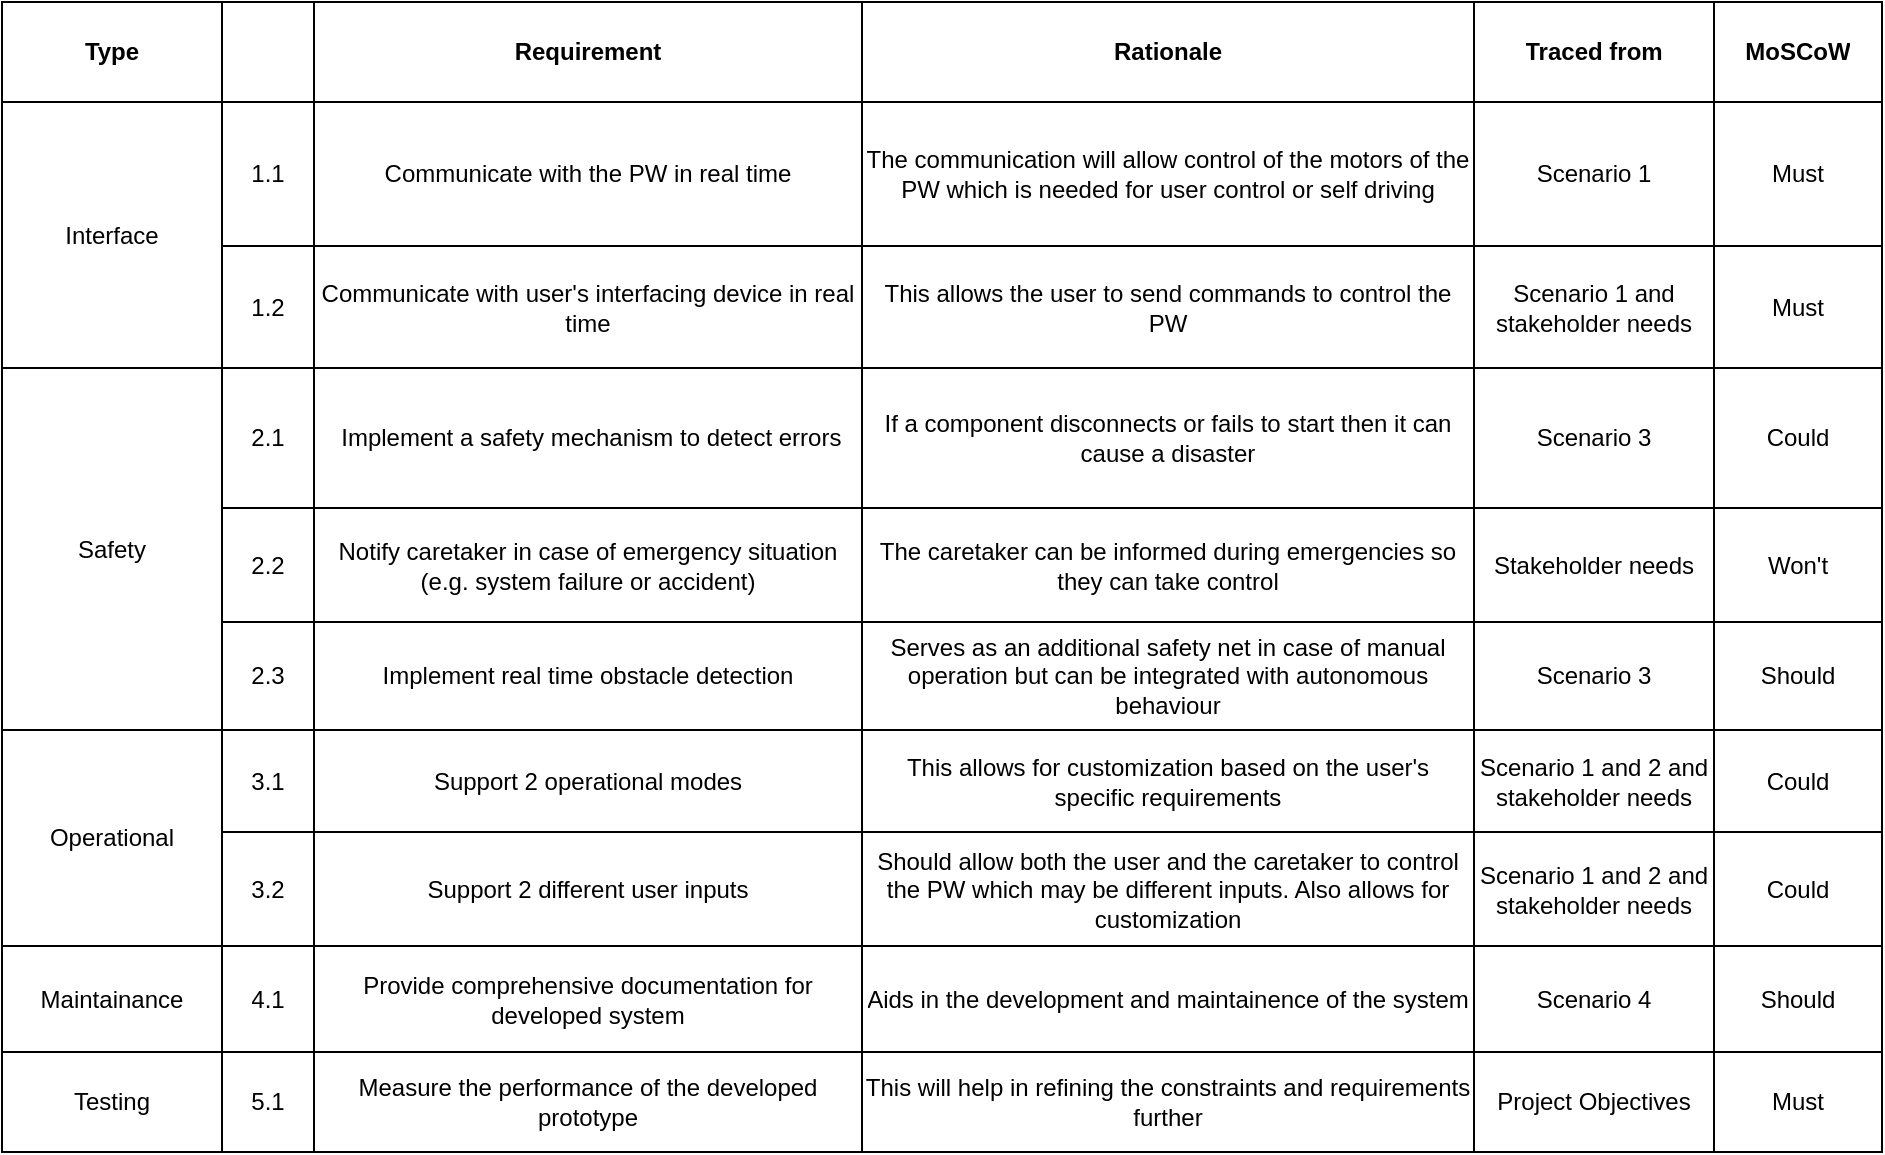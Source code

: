 <mxfile version="24.4.13" type="github">
  <diagram name="Page-1" id="JsQqndsf8agpKZZgXn96">
    <mxGraphModel dx="1434" dy="696" grid="1" gridSize="10" guides="1" tooltips="1" connect="1" arrows="1" fold="1" page="1" pageScale="1" pageWidth="827" pageHeight="1169" math="0" shadow="0">
      <root>
        <mxCell id="0" />
        <mxCell id="1" parent="0" />
        <mxCell id="9y0vCKBri3shFIYVmUoE-1" value="" style="shape=table;startSize=0;container=1;collapsible=0;childLayout=tableLayout;" parent="1" vertex="1">
          <mxGeometry x="130" y="210" width="940" height="575.0" as="geometry" />
        </mxCell>
        <mxCell id="9y0vCKBri3shFIYVmUoE-2" value="" style="shape=tableRow;horizontal=0;startSize=0;swimlaneHead=0;swimlaneBody=0;strokeColor=inherit;top=0;left=0;bottom=0;right=0;collapsible=0;dropTarget=0;fillColor=none;points=[[0,0.5],[1,0.5]];portConstraint=eastwest;" parent="9y0vCKBri3shFIYVmUoE-1" vertex="1">
          <mxGeometry width="940" height="50" as="geometry" />
        </mxCell>
        <mxCell id="9y0vCKBri3shFIYVmUoE-3" value="&lt;b&gt;Type&lt;/b&gt;" style="shape=partialRectangle;html=1;whiteSpace=wrap;connectable=0;strokeColor=inherit;overflow=hidden;fillColor=none;top=0;left=0;bottom=0;right=0;pointerEvents=1;" parent="9y0vCKBri3shFIYVmUoE-2" vertex="1">
          <mxGeometry width="110" height="50" as="geometry">
            <mxRectangle width="110" height="50" as="alternateBounds" />
          </mxGeometry>
        </mxCell>
        <mxCell id="9y0vCKBri3shFIYVmUoE-4" value="" style="shape=partialRectangle;html=1;whiteSpace=wrap;connectable=0;strokeColor=inherit;overflow=hidden;fillColor=none;top=0;left=0;bottom=0;right=0;pointerEvents=1;" parent="9y0vCKBri3shFIYVmUoE-2" vertex="1">
          <mxGeometry x="110" width="46" height="50" as="geometry">
            <mxRectangle width="46" height="50" as="alternateBounds" />
          </mxGeometry>
        </mxCell>
        <mxCell id="9y0vCKBri3shFIYVmUoE-38" value="&lt;b&gt;Requirement&lt;/b&gt;" style="shape=partialRectangle;html=1;whiteSpace=wrap;connectable=0;strokeColor=inherit;overflow=hidden;fillColor=none;top=0;left=0;bottom=0;right=0;pointerEvents=1;" parent="9y0vCKBri3shFIYVmUoE-2" vertex="1">
          <mxGeometry x="156" width="274" height="50" as="geometry">
            <mxRectangle width="274" height="50" as="alternateBounds" />
          </mxGeometry>
        </mxCell>
        <mxCell id="9y0vCKBri3shFIYVmUoE-5" value="&lt;b&gt;Rationale&lt;/b&gt;" style="shape=partialRectangle;html=1;whiteSpace=wrap;connectable=0;strokeColor=inherit;overflow=hidden;fillColor=none;top=0;left=0;bottom=0;right=0;pointerEvents=1;" parent="9y0vCKBri3shFIYVmUoE-2" vertex="1">
          <mxGeometry x="430" width="306" height="50" as="geometry">
            <mxRectangle width="306" height="50" as="alternateBounds" />
          </mxGeometry>
        </mxCell>
        <mxCell id="9y0vCKBri3shFIYVmUoE-6" value="&lt;b&gt;Traced from&lt;/b&gt;" style="shape=partialRectangle;html=1;whiteSpace=wrap;connectable=0;strokeColor=inherit;overflow=hidden;fillColor=none;top=0;left=0;bottom=0;right=0;pointerEvents=1;" parent="9y0vCKBri3shFIYVmUoE-2" vertex="1">
          <mxGeometry x="736" width="120" height="50" as="geometry">
            <mxRectangle width="120" height="50" as="alternateBounds" />
          </mxGeometry>
        </mxCell>
        <mxCell id="9y0vCKBri3shFIYVmUoE-7" value="&lt;b&gt;MoSCoW&lt;/b&gt;" style="shape=partialRectangle;html=1;whiteSpace=wrap;connectable=0;strokeColor=inherit;overflow=hidden;fillColor=none;top=0;left=0;bottom=0;right=0;pointerEvents=1;" parent="9y0vCKBri3shFIYVmUoE-2" vertex="1">
          <mxGeometry x="856" width="84" height="50" as="geometry">
            <mxRectangle width="84" height="50" as="alternateBounds" />
          </mxGeometry>
        </mxCell>
        <mxCell id="9y0vCKBri3shFIYVmUoE-8" value="" style="shape=tableRow;horizontal=0;startSize=0;swimlaneHead=0;swimlaneBody=0;strokeColor=inherit;top=0;left=0;bottom=0;right=0;collapsible=0;dropTarget=0;fillColor=none;points=[[0,0.5],[1,0.5]];portConstraint=eastwest;" parent="9y0vCKBri3shFIYVmUoE-1" vertex="1">
          <mxGeometry y="50" width="940" height="72" as="geometry" />
        </mxCell>
        <mxCell id="9y0vCKBri3shFIYVmUoE-9" value="Interface" style="shape=partialRectangle;html=1;whiteSpace=wrap;connectable=0;strokeColor=inherit;overflow=hidden;fillColor=none;top=0;left=0;bottom=0;right=0;pointerEvents=1;rowspan=2;colspan=1;" parent="9y0vCKBri3shFIYVmUoE-8" vertex="1">
          <mxGeometry width="110" height="133" as="geometry">
            <mxRectangle width="110" height="72" as="alternateBounds" />
          </mxGeometry>
        </mxCell>
        <mxCell id="9y0vCKBri3shFIYVmUoE-10" value="1.1" style="shape=partialRectangle;html=1;whiteSpace=wrap;connectable=0;strokeColor=inherit;overflow=hidden;fillColor=none;top=0;left=0;bottom=0;right=0;pointerEvents=1;" parent="9y0vCKBri3shFIYVmUoE-8" vertex="1">
          <mxGeometry x="110" width="46" height="72" as="geometry">
            <mxRectangle width="46" height="72" as="alternateBounds" />
          </mxGeometry>
        </mxCell>
        <mxCell id="9y0vCKBri3shFIYVmUoE-39" value="Communicate with the PW in real time" style="shape=partialRectangle;html=1;whiteSpace=wrap;connectable=0;strokeColor=inherit;overflow=hidden;fillColor=none;top=0;left=0;bottom=0;right=0;pointerEvents=1;align=center;" parent="9y0vCKBri3shFIYVmUoE-8" vertex="1">
          <mxGeometry x="156" width="274" height="72" as="geometry">
            <mxRectangle width="274" height="72" as="alternateBounds" />
          </mxGeometry>
        </mxCell>
        <mxCell id="9y0vCKBri3shFIYVmUoE-11" value="The communication will allow control of the motors of the PW which is needed for user control or self driving" style="shape=partialRectangle;html=1;whiteSpace=wrap;connectable=0;strokeColor=inherit;overflow=hidden;fillColor=none;top=0;left=0;bottom=0;right=0;pointerEvents=1;align=center;" parent="9y0vCKBri3shFIYVmUoE-8" vertex="1">
          <mxGeometry x="430" width="306" height="72" as="geometry">
            <mxRectangle width="306" height="72" as="alternateBounds" />
          </mxGeometry>
        </mxCell>
        <mxCell id="9y0vCKBri3shFIYVmUoE-12" value="Scenario 1" style="shape=partialRectangle;html=1;whiteSpace=wrap;connectable=0;strokeColor=inherit;overflow=hidden;fillColor=none;top=0;left=0;bottom=0;right=0;pointerEvents=1;" parent="9y0vCKBri3shFIYVmUoE-8" vertex="1">
          <mxGeometry x="736" width="120" height="72" as="geometry">
            <mxRectangle width="120" height="72" as="alternateBounds" />
          </mxGeometry>
        </mxCell>
        <mxCell id="9y0vCKBri3shFIYVmUoE-13" value="Must" style="shape=partialRectangle;html=1;whiteSpace=wrap;connectable=0;strokeColor=inherit;overflow=hidden;fillColor=none;top=0;left=0;bottom=0;right=0;pointerEvents=1;" parent="9y0vCKBri3shFIYVmUoE-8" vertex="1">
          <mxGeometry x="856" width="84" height="72" as="geometry">
            <mxRectangle width="84" height="72" as="alternateBounds" />
          </mxGeometry>
        </mxCell>
        <mxCell id="9y0vCKBri3shFIYVmUoE-65" style="shape=tableRow;horizontal=0;startSize=0;swimlaneHead=0;swimlaneBody=0;strokeColor=inherit;top=0;left=0;bottom=0;right=0;collapsible=0;dropTarget=0;fillColor=none;points=[[0,0.5],[1,0.5]];portConstraint=eastwest;" parent="9y0vCKBri3shFIYVmUoE-1" vertex="1">
          <mxGeometry y="122" width="940" height="61" as="geometry" />
        </mxCell>
        <mxCell id="9y0vCKBri3shFIYVmUoE-66" style="shape=partialRectangle;html=1;whiteSpace=wrap;connectable=0;strokeColor=inherit;overflow=hidden;fillColor=none;top=0;left=0;bottom=0;right=0;pointerEvents=1;" parent="9y0vCKBri3shFIYVmUoE-65" vertex="1" visible="0">
          <mxGeometry width="110" height="61" as="geometry">
            <mxRectangle width="110" height="61" as="alternateBounds" />
          </mxGeometry>
        </mxCell>
        <mxCell id="9y0vCKBri3shFIYVmUoE-67" value="1.2" style="shape=partialRectangle;html=1;whiteSpace=wrap;connectable=0;strokeColor=inherit;overflow=hidden;fillColor=none;top=0;left=0;bottom=0;right=0;pointerEvents=1;" parent="9y0vCKBri3shFIYVmUoE-65" vertex="1">
          <mxGeometry x="110" width="46" height="61" as="geometry">
            <mxRectangle width="46" height="61" as="alternateBounds" />
          </mxGeometry>
        </mxCell>
        <mxCell id="9y0vCKBri3shFIYVmUoE-68" value="Communicate with user&#39;s interfacing device in real time" style="shape=partialRectangle;html=1;whiteSpace=wrap;connectable=0;strokeColor=inherit;overflow=hidden;fillColor=none;top=0;left=0;bottom=0;right=0;pointerEvents=1;" parent="9y0vCKBri3shFIYVmUoE-65" vertex="1">
          <mxGeometry x="156" width="274" height="61" as="geometry">
            <mxRectangle width="274" height="61" as="alternateBounds" />
          </mxGeometry>
        </mxCell>
        <mxCell id="9y0vCKBri3shFIYVmUoE-69" value="This allows the user to send commands to control the PW" style="shape=partialRectangle;html=1;whiteSpace=wrap;connectable=0;strokeColor=inherit;overflow=hidden;fillColor=none;top=0;left=0;bottom=0;right=0;pointerEvents=1;" parent="9y0vCKBri3shFIYVmUoE-65" vertex="1">
          <mxGeometry x="430" width="306" height="61" as="geometry">
            <mxRectangle width="306" height="61" as="alternateBounds" />
          </mxGeometry>
        </mxCell>
        <mxCell id="9y0vCKBri3shFIYVmUoE-70" value="Scenario 1 and stakeholder needs" style="shape=partialRectangle;html=1;whiteSpace=wrap;connectable=0;strokeColor=inherit;overflow=hidden;fillColor=none;top=0;left=0;bottom=0;right=0;pointerEvents=1;" parent="9y0vCKBri3shFIYVmUoE-65" vertex="1">
          <mxGeometry x="736" width="120" height="61" as="geometry">
            <mxRectangle width="120" height="61" as="alternateBounds" />
          </mxGeometry>
        </mxCell>
        <mxCell id="9y0vCKBri3shFIYVmUoE-71" value="Must" style="shape=partialRectangle;html=1;whiteSpace=wrap;connectable=0;strokeColor=inherit;overflow=hidden;fillColor=none;top=0;left=0;bottom=0;right=0;pointerEvents=1;" parent="9y0vCKBri3shFIYVmUoE-65" vertex="1">
          <mxGeometry x="856" width="84" height="61" as="geometry">
            <mxRectangle width="84" height="61" as="alternateBounds" />
          </mxGeometry>
        </mxCell>
        <mxCell id="9y0vCKBri3shFIYVmUoE-14" value="" style="shape=tableRow;horizontal=0;startSize=0;swimlaneHead=0;swimlaneBody=0;strokeColor=inherit;top=0;left=0;bottom=0;right=0;collapsible=0;dropTarget=0;fillColor=none;points=[[0,0.5],[1,0.5]];portConstraint=eastwest;" parent="9y0vCKBri3shFIYVmUoE-1" vertex="1">
          <mxGeometry y="183" width="940" height="70" as="geometry" />
        </mxCell>
        <mxCell id="9y0vCKBri3shFIYVmUoE-15" value="Safety" style="shape=partialRectangle;html=1;whiteSpace=wrap;connectable=0;strokeColor=inherit;overflow=hidden;fillColor=none;top=0;left=0;bottom=0;right=0;pointerEvents=1;rowspan=3;colspan=1;" parent="9y0vCKBri3shFIYVmUoE-14" vertex="1">
          <mxGeometry width="110" height="181" as="geometry">
            <mxRectangle width="110" height="70" as="alternateBounds" />
          </mxGeometry>
        </mxCell>
        <mxCell id="9y0vCKBri3shFIYVmUoE-16" value="2.1" style="shape=partialRectangle;html=1;whiteSpace=wrap;connectable=0;strokeColor=inherit;overflow=hidden;fillColor=none;top=0;left=0;bottom=0;right=0;pointerEvents=1;" parent="9y0vCKBri3shFIYVmUoE-14" vertex="1">
          <mxGeometry x="110" width="46" height="70" as="geometry">
            <mxRectangle width="46" height="70" as="alternateBounds" />
          </mxGeometry>
        </mxCell>
        <mxCell id="9y0vCKBri3shFIYVmUoE-40" value="&amp;nbsp;Implement a safety mechanism to detect errors" style="shape=partialRectangle;html=1;whiteSpace=wrap;connectable=0;strokeColor=inherit;overflow=hidden;fillColor=none;top=0;left=0;bottom=0;right=0;pointerEvents=1;" parent="9y0vCKBri3shFIYVmUoE-14" vertex="1">
          <mxGeometry x="156" width="274" height="70" as="geometry">
            <mxRectangle width="274" height="70" as="alternateBounds" />
          </mxGeometry>
        </mxCell>
        <mxCell id="9y0vCKBri3shFIYVmUoE-17" value="If a component disconnects or fails to start then it can cause a disaster" style="shape=partialRectangle;html=1;whiteSpace=wrap;connectable=0;strokeColor=inherit;overflow=hidden;fillColor=none;top=0;left=0;bottom=0;right=0;pointerEvents=1;" parent="9y0vCKBri3shFIYVmUoE-14" vertex="1">
          <mxGeometry x="430" width="306" height="70" as="geometry">
            <mxRectangle width="306" height="70" as="alternateBounds" />
          </mxGeometry>
        </mxCell>
        <mxCell id="9y0vCKBri3shFIYVmUoE-18" value="Scenario 3" style="shape=partialRectangle;html=1;whiteSpace=wrap;connectable=0;strokeColor=inherit;overflow=hidden;fillColor=none;top=0;left=0;bottom=0;right=0;pointerEvents=1;" parent="9y0vCKBri3shFIYVmUoE-14" vertex="1">
          <mxGeometry x="736" width="120" height="70" as="geometry">
            <mxRectangle width="120" height="70" as="alternateBounds" />
          </mxGeometry>
        </mxCell>
        <mxCell id="9y0vCKBri3shFIYVmUoE-19" value="Could" style="shape=partialRectangle;html=1;whiteSpace=wrap;connectable=0;strokeColor=inherit;overflow=hidden;fillColor=none;top=0;left=0;bottom=0;right=0;pointerEvents=1;" parent="9y0vCKBri3shFIYVmUoE-14" vertex="1">
          <mxGeometry x="856" width="84" height="70" as="geometry">
            <mxRectangle width="84" height="70" as="alternateBounds" />
          </mxGeometry>
        </mxCell>
        <mxCell id="9y0vCKBri3shFIYVmUoE-51" style="shape=tableRow;horizontal=0;startSize=0;swimlaneHead=0;swimlaneBody=0;strokeColor=inherit;top=0;left=0;bottom=0;right=0;collapsible=0;dropTarget=0;fillColor=none;points=[[0,0.5],[1,0.5]];portConstraint=eastwest;" parent="9y0vCKBri3shFIYVmUoE-1" vertex="1">
          <mxGeometry y="253" width="940" height="57" as="geometry" />
        </mxCell>
        <mxCell id="9y0vCKBri3shFIYVmUoE-52" style="shape=partialRectangle;html=1;whiteSpace=wrap;connectable=0;strokeColor=inherit;overflow=hidden;fillColor=none;top=0;left=0;bottom=0;right=0;pointerEvents=1;" parent="9y0vCKBri3shFIYVmUoE-51" vertex="1" visible="0">
          <mxGeometry width="110" height="57" as="geometry">
            <mxRectangle width="110" height="57" as="alternateBounds" />
          </mxGeometry>
        </mxCell>
        <mxCell id="9y0vCKBri3shFIYVmUoE-53" value="2.2" style="shape=partialRectangle;html=1;whiteSpace=wrap;connectable=0;strokeColor=inherit;overflow=hidden;fillColor=none;top=0;left=0;bottom=0;right=0;pointerEvents=1;" parent="9y0vCKBri3shFIYVmUoE-51" vertex="1">
          <mxGeometry x="110" width="46" height="57" as="geometry">
            <mxRectangle width="46" height="57" as="alternateBounds" />
          </mxGeometry>
        </mxCell>
        <mxCell id="9y0vCKBri3shFIYVmUoE-54" value="Notify caretaker in case of emergency situation (e.g. system failure or accident)" style="shape=partialRectangle;html=1;whiteSpace=wrap;connectable=0;strokeColor=inherit;overflow=hidden;fillColor=none;top=0;left=0;bottom=0;right=0;pointerEvents=1;" parent="9y0vCKBri3shFIYVmUoE-51" vertex="1">
          <mxGeometry x="156" width="274" height="57" as="geometry">
            <mxRectangle width="274" height="57" as="alternateBounds" />
          </mxGeometry>
        </mxCell>
        <mxCell id="9y0vCKBri3shFIYVmUoE-55" value="The caretaker can be informed during emergencies so they can take control" style="shape=partialRectangle;html=1;whiteSpace=wrap;connectable=0;strokeColor=inherit;overflow=hidden;fillColor=none;top=0;left=0;bottom=0;right=0;pointerEvents=1;" parent="9y0vCKBri3shFIYVmUoE-51" vertex="1">
          <mxGeometry x="430" width="306" height="57" as="geometry">
            <mxRectangle width="306" height="57" as="alternateBounds" />
          </mxGeometry>
        </mxCell>
        <mxCell id="9y0vCKBri3shFIYVmUoE-56" value="Stakeholder needs" style="shape=partialRectangle;html=1;whiteSpace=wrap;connectable=0;strokeColor=inherit;overflow=hidden;fillColor=none;top=0;left=0;bottom=0;right=0;pointerEvents=1;" parent="9y0vCKBri3shFIYVmUoE-51" vertex="1">
          <mxGeometry x="736" width="120" height="57" as="geometry">
            <mxRectangle width="120" height="57" as="alternateBounds" />
          </mxGeometry>
        </mxCell>
        <mxCell id="9y0vCKBri3shFIYVmUoE-57" value="Won&#39;t" style="shape=partialRectangle;html=1;whiteSpace=wrap;connectable=0;strokeColor=inherit;overflow=hidden;fillColor=none;top=0;left=0;bottom=0;right=0;pointerEvents=1;" parent="9y0vCKBri3shFIYVmUoE-51" vertex="1">
          <mxGeometry x="856" width="84" height="57" as="geometry">
            <mxRectangle width="84" height="57" as="alternateBounds" />
          </mxGeometry>
        </mxCell>
        <mxCell id="9y0vCKBri3shFIYVmUoE-44" style="shape=tableRow;horizontal=0;startSize=0;swimlaneHead=0;swimlaneBody=0;strokeColor=inherit;top=0;left=0;bottom=0;right=0;collapsible=0;dropTarget=0;fillColor=none;points=[[0,0.5],[1,0.5]];portConstraint=eastwest;" parent="9y0vCKBri3shFIYVmUoE-1" vertex="1">
          <mxGeometry y="310" width="940" height="54" as="geometry" />
        </mxCell>
        <mxCell id="9y0vCKBri3shFIYVmUoE-45" style="shape=partialRectangle;html=1;whiteSpace=wrap;connectable=0;strokeColor=inherit;overflow=hidden;fillColor=none;top=0;left=0;bottom=0;right=0;pointerEvents=1;" parent="9y0vCKBri3shFIYVmUoE-44" vertex="1" visible="0">
          <mxGeometry width="110" height="54" as="geometry">
            <mxRectangle width="110" height="54" as="alternateBounds" />
          </mxGeometry>
        </mxCell>
        <mxCell id="9y0vCKBri3shFIYVmUoE-46" value="2.3" style="shape=partialRectangle;html=1;whiteSpace=wrap;connectable=0;strokeColor=inherit;overflow=hidden;fillColor=none;top=0;left=0;bottom=0;right=0;pointerEvents=1;" parent="9y0vCKBri3shFIYVmUoE-44" vertex="1">
          <mxGeometry x="110" width="46" height="54" as="geometry">
            <mxRectangle width="46" height="54" as="alternateBounds" />
          </mxGeometry>
        </mxCell>
        <mxCell id="9y0vCKBri3shFIYVmUoE-47" value="Implement real time obstacle detection" style="shape=partialRectangle;html=1;whiteSpace=wrap;connectable=0;strokeColor=inherit;overflow=hidden;fillColor=none;top=0;left=0;bottom=0;right=0;pointerEvents=1;" parent="9y0vCKBri3shFIYVmUoE-44" vertex="1">
          <mxGeometry x="156" width="274" height="54" as="geometry">
            <mxRectangle width="274" height="54" as="alternateBounds" />
          </mxGeometry>
        </mxCell>
        <mxCell id="9y0vCKBri3shFIYVmUoE-48" value="Serves as an additional safety net in case of manual operation but can be integrated with autonomous behaviour" style="shape=partialRectangle;html=1;whiteSpace=wrap;connectable=0;strokeColor=inherit;overflow=hidden;fillColor=none;top=0;left=0;bottom=0;right=0;pointerEvents=1;" parent="9y0vCKBri3shFIYVmUoE-44" vertex="1">
          <mxGeometry x="430" width="306" height="54" as="geometry">
            <mxRectangle width="306" height="54" as="alternateBounds" />
          </mxGeometry>
        </mxCell>
        <mxCell id="9y0vCKBri3shFIYVmUoE-49" value="Scenario 3" style="shape=partialRectangle;html=1;whiteSpace=wrap;connectable=0;strokeColor=inherit;overflow=hidden;fillColor=none;top=0;left=0;bottom=0;right=0;pointerEvents=1;" parent="9y0vCKBri3shFIYVmUoE-44" vertex="1">
          <mxGeometry x="736" width="120" height="54" as="geometry">
            <mxRectangle width="120" height="54" as="alternateBounds" />
          </mxGeometry>
        </mxCell>
        <mxCell id="9y0vCKBri3shFIYVmUoE-50" value="Should" style="shape=partialRectangle;html=1;whiteSpace=wrap;connectable=0;strokeColor=inherit;overflow=hidden;fillColor=none;top=0;left=0;bottom=0;right=0;pointerEvents=1;" parent="9y0vCKBri3shFIYVmUoE-44" vertex="1">
          <mxGeometry x="856" width="84" height="54" as="geometry">
            <mxRectangle width="84" height="54" as="alternateBounds" />
          </mxGeometry>
        </mxCell>
        <mxCell id="9y0vCKBri3shFIYVmUoE-20" value="" style="shape=tableRow;horizontal=0;startSize=0;swimlaneHead=0;swimlaneBody=0;strokeColor=inherit;top=0;left=0;bottom=0;right=0;collapsible=0;dropTarget=0;fillColor=none;points=[[0,0.5],[1,0.5]];portConstraint=eastwest;" parent="9y0vCKBri3shFIYVmUoE-1" vertex="1">
          <mxGeometry y="364" width="940" height="51" as="geometry" />
        </mxCell>
        <mxCell id="9y0vCKBri3shFIYVmUoE-21" value="Operational" style="shape=partialRectangle;html=1;whiteSpace=wrap;connectable=0;strokeColor=inherit;overflow=hidden;fillColor=none;top=0;left=0;bottom=0;right=0;pointerEvents=1;rowspan=2;colspan=1;" parent="9y0vCKBri3shFIYVmUoE-20" vertex="1">
          <mxGeometry width="110" height="108" as="geometry">
            <mxRectangle width="110" height="51" as="alternateBounds" />
          </mxGeometry>
        </mxCell>
        <mxCell id="9y0vCKBri3shFIYVmUoE-22" value="3.1" style="shape=partialRectangle;html=1;whiteSpace=wrap;connectable=0;strokeColor=inherit;overflow=hidden;fillColor=none;top=0;left=0;bottom=0;right=0;pointerEvents=1;" parent="9y0vCKBri3shFIYVmUoE-20" vertex="1">
          <mxGeometry x="110" width="46" height="51" as="geometry">
            <mxRectangle width="46" height="51" as="alternateBounds" />
          </mxGeometry>
        </mxCell>
        <mxCell id="9y0vCKBri3shFIYVmUoE-41" value="Support 2 operational modes" style="shape=partialRectangle;html=1;whiteSpace=wrap;connectable=0;strokeColor=inherit;overflow=hidden;fillColor=none;top=0;left=0;bottom=0;right=0;pointerEvents=1;" parent="9y0vCKBri3shFIYVmUoE-20" vertex="1">
          <mxGeometry x="156" width="274" height="51" as="geometry">
            <mxRectangle width="274" height="51" as="alternateBounds" />
          </mxGeometry>
        </mxCell>
        <mxCell id="9y0vCKBri3shFIYVmUoE-23" value="This allows for customization based on the user&#39;s specific requirements" style="shape=partialRectangle;html=1;whiteSpace=wrap;connectable=0;strokeColor=inherit;overflow=hidden;fillColor=none;top=0;left=0;bottom=0;right=0;pointerEvents=1;" parent="9y0vCKBri3shFIYVmUoE-20" vertex="1">
          <mxGeometry x="430" width="306" height="51" as="geometry">
            <mxRectangle width="306" height="51" as="alternateBounds" />
          </mxGeometry>
        </mxCell>
        <mxCell id="9y0vCKBri3shFIYVmUoE-24" value="Scenario 1 and 2 and stakeholder needs" style="shape=partialRectangle;html=1;whiteSpace=wrap;connectable=0;strokeColor=inherit;overflow=hidden;fillColor=none;top=0;left=0;bottom=0;right=0;pointerEvents=1;" parent="9y0vCKBri3shFIYVmUoE-20" vertex="1">
          <mxGeometry x="736" width="120" height="51" as="geometry">
            <mxRectangle width="120" height="51" as="alternateBounds" />
          </mxGeometry>
        </mxCell>
        <mxCell id="9y0vCKBri3shFIYVmUoE-25" value="Could" style="shape=partialRectangle;html=1;whiteSpace=wrap;connectable=0;strokeColor=inherit;overflow=hidden;fillColor=none;top=0;left=0;bottom=0;right=0;pointerEvents=1;" parent="9y0vCKBri3shFIYVmUoE-20" vertex="1">
          <mxGeometry x="856" width="84" height="51" as="geometry">
            <mxRectangle width="84" height="51" as="alternateBounds" />
          </mxGeometry>
        </mxCell>
        <mxCell id="9y0vCKBri3shFIYVmUoE-26" value="" style="shape=tableRow;horizontal=0;startSize=0;swimlaneHead=0;swimlaneBody=0;strokeColor=inherit;top=0;left=0;bottom=0;right=0;collapsible=0;dropTarget=0;fillColor=none;points=[[0,0.5],[1,0.5]];portConstraint=eastwest;" parent="9y0vCKBri3shFIYVmUoE-1" vertex="1">
          <mxGeometry y="415" width="940" height="57" as="geometry" />
        </mxCell>
        <mxCell id="9y0vCKBri3shFIYVmUoE-27" value="" style="shape=partialRectangle;html=1;whiteSpace=wrap;connectable=0;strokeColor=inherit;overflow=hidden;fillColor=none;top=0;left=0;bottom=0;right=0;pointerEvents=1;" parent="9y0vCKBri3shFIYVmUoE-26" vertex="1" visible="0">
          <mxGeometry width="110" height="57" as="geometry">
            <mxRectangle width="110" height="57" as="alternateBounds" />
          </mxGeometry>
        </mxCell>
        <mxCell id="9y0vCKBri3shFIYVmUoE-28" value="3.2" style="shape=partialRectangle;html=1;whiteSpace=wrap;connectable=0;strokeColor=inherit;overflow=hidden;fillColor=none;top=0;left=0;bottom=0;right=0;pointerEvents=1;" parent="9y0vCKBri3shFIYVmUoE-26" vertex="1">
          <mxGeometry x="110" width="46" height="57" as="geometry">
            <mxRectangle width="46" height="57" as="alternateBounds" />
          </mxGeometry>
        </mxCell>
        <mxCell id="9y0vCKBri3shFIYVmUoE-42" value="Support 2 different user inputs" style="shape=partialRectangle;html=1;whiteSpace=wrap;connectable=0;strokeColor=inherit;overflow=hidden;fillColor=none;top=0;left=0;bottom=0;right=0;pointerEvents=1;" parent="9y0vCKBri3shFIYVmUoE-26" vertex="1">
          <mxGeometry x="156" width="274" height="57" as="geometry">
            <mxRectangle width="274" height="57" as="alternateBounds" />
          </mxGeometry>
        </mxCell>
        <mxCell id="9y0vCKBri3shFIYVmUoE-29" value="Should allow both the user and the caretaker to control the PW which may be different inputs. Also allows for customization" style="shape=partialRectangle;html=1;whiteSpace=wrap;connectable=0;strokeColor=inherit;overflow=hidden;fillColor=none;top=0;left=0;bottom=0;right=0;pointerEvents=1;" parent="9y0vCKBri3shFIYVmUoE-26" vertex="1">
          <mxGeometry x="430" width="306" height="57" as="geometry">
            <mxRectangle width="306" height="57" as="alternateBounds" />
          </mxGeometry>
        </mxCell>
        <mxCell id="9y0vCKBri3shFIYVmUoE-30" value="Scenario 1 and 2 and stakeholder needs" style="shape=partialRectangle;html=1;whiteSpace=wrap;connectable=0;strokeColor=inherit;overflow=hidden;fillColor=none;top=0;left=0;bottom=0;right=0;pointerEvents=1;" parent="9y0vCKBri3shFIYVmUoE-26" vertex="1">
          <mxGeometry x="736" width="120" height="57" as="geometry">
            <mxRectangle width="120" height="57" as="alternateBounds" />
          </mxGeometry>
        </mxCell>
        <mxCell id="9y0vCKBri3shFIYVmUoE-31" value="Could" style="shape=partialRectangle;html=1;whiteSpace=wrap;connectable=0;strokeColor=inherit;overflow=hidden;fillColor=none;top=0;left=0;bottom=0;right=0;pointerEvents=1;" parent="9y0vCKBri3shFIYVmUoE-26" vertex="1">
          <mxGeometry x="856" width="84" height="57" as="geometry">
            <mxRectangle width="84" height="57" as="alternateBounds" />
          </mxGeometry>
        </mxCell>
        <mxCell id="9y0vCKBri3shFIYVmUoE-72" style="shape=tableRow;horizontal=0;startSize=0;swimlaneHead=0;swimlaneBody=0;strokeColor=inherit;top=0;left=0;bottom=0;right=0;collapsible=0;dropTarget=0;fillColor=none;points=[[0,0.5],[1,0.5]];portConstraint=eastwest;" parent="9y0vCKBri3shFIYVmUoE-1" vertex="1">
          <mxGeometry y="472" width="940" height="53" as="geometry" />
        </mxCell>
        <mxCell id="9y0vCKBri3shFIYVmUoE-73" value="Maintainance" style="shape=partialRectangle;html=1;whiteSpace=wrap;connectable=0;strokeColor=inherit;overflow=hidden;fillColor=none;top=0;left=0;bottom=0;right=0;pointerEvents=1;" parent="9y0vCKBri3shFIYVmUoE-72" vertex="1">
          <mxGeometry width="110" height="53" as="geometry">
            <mxRectangle width="110" height="53" as="alternateBounds" />
          </mxGeometry>
        </mxCell>
        <mxCell id="9y0vCKBri3shFIYVmUoE-74" value="4.1" style="shape=partialRectangle;html=1;whiteSpace=wrap;connectable=0;strokeColor=inherit;overflow=hidden;fillColor=none;top=0;left=0;bottom=0;right=0;pointerEvents=1;" parent="9y0vCKBri3shFIYVmUoE-72" vertex="1">
          <mxGeometry x="110" width="46" height="53" as="geometry">
            <mxRectangle width="46" height="53" as="alternateBounds" />
          </mxGeometry>
        </mxCell>
        <mxCell id="9y0vCKBri3shFIYVmUoE-75" value="Provide comprehensive documentation for developed system" style="shape=partialRectangle;html=1;whiteSpace=wrap;connectable=0;strokeColor=inherit;overflow=hidden;fillColor=none;top=0;left=0;bottom=0;right=0;pointerEvents=1;" parent="9y0vCKBri3shFIYVmUoE-72" vertex="1">
          <mxGeometry x="156" width="274" height="53" as="geometry">
            <mxRectangle width="274" height="53" as="alternateBounds" />
          </mxGeometry>
        </mxCell>
        <mxCell id="9y0vCKBri3shFIYVmUoE-76" value="Aids in the development and maintainence of the system" style="shape=partialRectangle;html=1;whiteSpace=wrap;connectable=0;strokeColor=inherit;overflow=hidden;fillColor=none;top=0;left=0;bottom=0;right=0;pointerEvents=1;" parent="9y0vCKBri3shFIYVmUoE-72" vertex="1">
          <mxGeometry x="430" width="306" height="53" as="geometry">
            <mxRectangle width="306" height="53" as="alternateBounds" />
          </mxGeometry>
        </mxCell>
        <mxCell id="9y0vCKBri3shFIYVmUoE-77" value="Scenario 4" style="shape=partialRectangle;html=1;whiteSpace=wrap;connectable=0;strokeColor=inherit;overflow=hidden;fillColor=none;top=0;left=0;bottom=0;right=0;pointerEvents=1;" parent="9y0vCKBri3shFIYVmUoE-72" vertex="1">
          <mxGeometry x="736" width="120" height="53" as="geometry">
            <mxRectangle width="120" height="53" as="alternateBounds" />
          </mxGeometry>
        </mxCell>
        <mxCell id="9y0vCKBri3shFIYVmUoE-78" value="Should" style="shape=partialRectangle;html=1;whiteSpace=wrap;connectable=0;strokeColor=inherit;overflow=hidden;fillColor=none;top=0;left=0;bottom=0;right=0;pointerEvents=1;" parent="9y0vCKBri3shFIYVmUoE-72" vertex="1">
          <mxGeometry x="856" width="84" height="53" as="geometry">
            <mxRectangle width="84" height="53" as="alternateBounds" />
          </mxGeometry>
        </mxCell>
        <mxCell id="9y0vCKBri3shFIYVmUoE-32" value="" style="shape=tableRow;horizontal=0;startSize=0;swimlaneHead=0;swimlaneBody=0;strokeColor=inherit;top=0;left=0;bottom=0;right=0;collapsible=0;dropTarget=0;fillColor=none;points=[[0,0.5],[1,0.5]];portConstraint=eastwest;" parent="9y0vCKBri3shFIYVmUoE-1" vertex="1">
          <mxGeometry y="525" width="940" height="50" as="geometry" />
        </mxCell>
        <mxCell id="9y0vCKBri3shFIYVmUoE-33" value="Testing" style="shape=partialRectangle;html=1;whiteSpace=wrap;connectable=0;strokeColor=inherit;overflow=hidden;fillColor=none;top=0;left=0;bottom=0;right=0;pointerEvents=1;" parent="9y0vCKBri3shFIYVmUoE-32" vertex="1">
          <mxGeometry width="110" height="50" as="geometry">
            <mxRectangle width="110" height="50" as="alternateBounds" />
          </mxGeometry>
        </mxCell>
        <mxCell id="9y0vCKBri3shFIYVmUoE-34" value="5.1" style="shape=partialRectangle;html=1;whiteSpace=wrap;connectable=0;strokeColor=inherit;overflow=hidden;fillColor=none;top=0;left=0;bottom=0;right=0;pointerEvents=1;" parent="9y0vCKBri3shFIYVmUoE-32" vertex="1">
          <mxGeometry x="110" width="46" height="50" as="geometry">
            <mxRectangle width="46" height="50" as="alternateBounds" />
          </mxGeometry>
        </mxCell>
        <mxCell id="9y0vCKBri3shFIYVmUoE-43" value="Measure the performance of the developed prototype" style="shape=partialRectangle;html=1;whiteSpace=wrap;connectable=0;strokeColor=inherit;overflow=hidden;fillColor=none;top=0;left=0;bottom=0;right=0;pointerEvents=1;" parent="9y0vCKBri3shFIYVmUoE-32" vertex="1">
          <mxGeometry x="156" width="274" height="50" as="geometry">
            <mxRectangle width="274" height="50" as="alternateBounds" />
          </mxGeometry>
        </mxCell>
        <mxCell id="9y0vCKBri3shFIYVmUoE-35" value="This will help in refining the constraints and requirements further" style="shape=partialRectangle;html=1;whiteSpace=wrap;connectable=0;strokeColor=inherit;overflow=hidden;fillColor=none;top=0;left=0;bottom=0;right=0;pointerEvents=1;" parent="9y0vCKBri3shFIYVmUoE-32" vertex="1">
          <mxGeometry x="430" width="306" height="50" as="geometry">
            <mxRectangle width="306" height="50" as="alternateBounds" />
          </mxGeometry>
        </mxCell>
        <mxCell id="9y0vCKBri3shFIYVmUoE-36" value="Project Objectives" style="shape=partialRectangle;html=1;whiteSpace=wrap;connectable=0;strokeColor=inherit;overflow=hidden;fillColor=none;top=0;left=0;bottom=0;right=0;pointerEvents=1;" parent="9y0vCKBri3shFIYVmUoE-32" vertex="1">
          <mxGeometry x="736" width="120" height="50" as="geometry">
            <mxRectangle width="120" height="50" as="alternateBounds" />
          </mxGeometry>
        </mxCell>
        <mxCell id="9y0vCKBri3shFIYVmUoE-37" value="Must" style="shape=partialRectangle;html=1;whiteSpace=wrap;connectable=0;strokeColor=inherit;overflow=hidden;fillColor=none;top=0;left=0;bottom=0;right=0;pointerEvents=1;" parent="9y0vCKBri3shFIYVmUoE-32" vertex="1">
          <mxGeometry x="856" width="84" height="50" as="geometry">
            <mxRectangle width="84" height="50" as="alternateBounds" />
          </mxGeometry>
        </mxCell>
      </root>
    </mxGraphModel>
  </diagram>
</mxfile>
